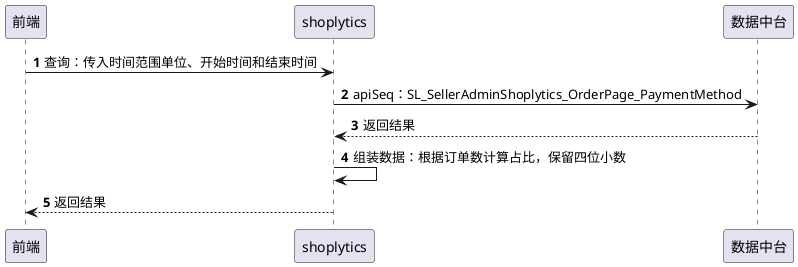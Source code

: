 @startuml
'https://plantuml.com/sequence-diagram

autonumber

前端 -> shoplytics: 查询：传入时间范围单位、开始时间和结束时间
shoplytics -> 数据中台: apiSeq：SL_SellerAdminShoplytics_OrderPage_PaymentMethod
数据中台 --> shoplytics: 返回结果
shoplytics -> shoplytics: 组装数据：根据订单数计算占比，保留四位小数
shoplytics --> 前端: 返回结果
@enduml


